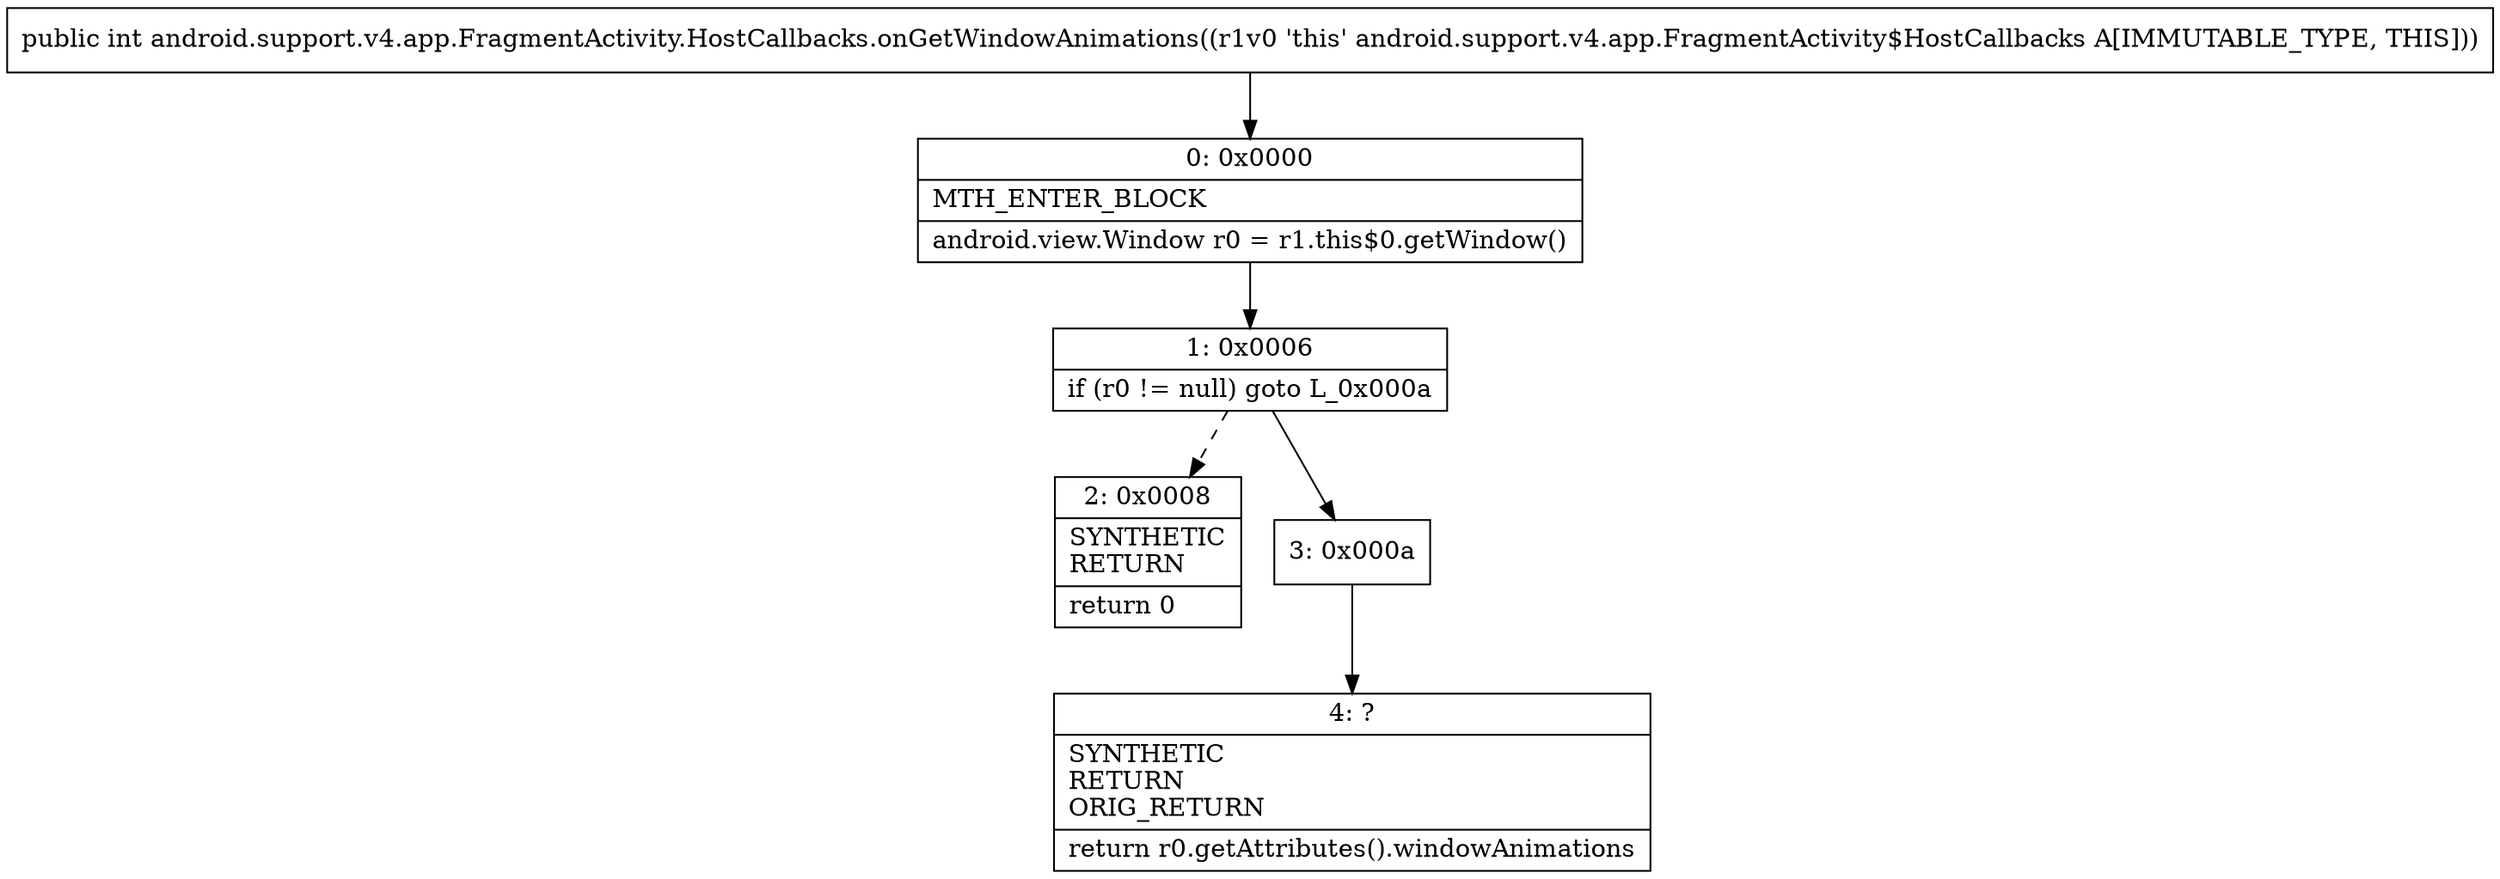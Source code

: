digraph "CFG forandroid.support.v4.app.FragmentActivity.HostCallbacks.onGetWindowAnimations()I" {
Node_0 [shape=record,label="{0\:\ 0x0000|MTH_ENTER_BLOCK\l|android.view.Window r0 = r1.this$0.getWindow()\l}"];
Node_1 [shape=record,label="{1\:\ 0x0006|if (r0 != null) goto L_0x000a\l}"];
Node_2 [shape=record,label="{2\:\ 0x0008|SYNTHETIC\lRETURN\l|return 0\l}"];
Node_3 [shape=record,label="{3\:\ 0x000a}"];
Node_4 [shape=record,label="{4\:\ ?|SYNTHETIC\lRETURN\lORIG_RETURN\l|return r0.getAttributes().windowAnimations\l}"];
MethodNode[shape=record,label="{public int android.support.v4.app.FragmentActivity.HostCallbacks.onGetWindowAnimations((r1v0 'this' android.support.v4.app.FragmentActivity$HostCallbacks A[IMMUTABLE_TYPE, THIS])) }"];
MethodNode -> Node_0;
Node_0 -> Node_1;
Node_1 -> Node_2[style=dashed];
Node_1 -> Node_3;
Node_3 -> Node_4;
}

